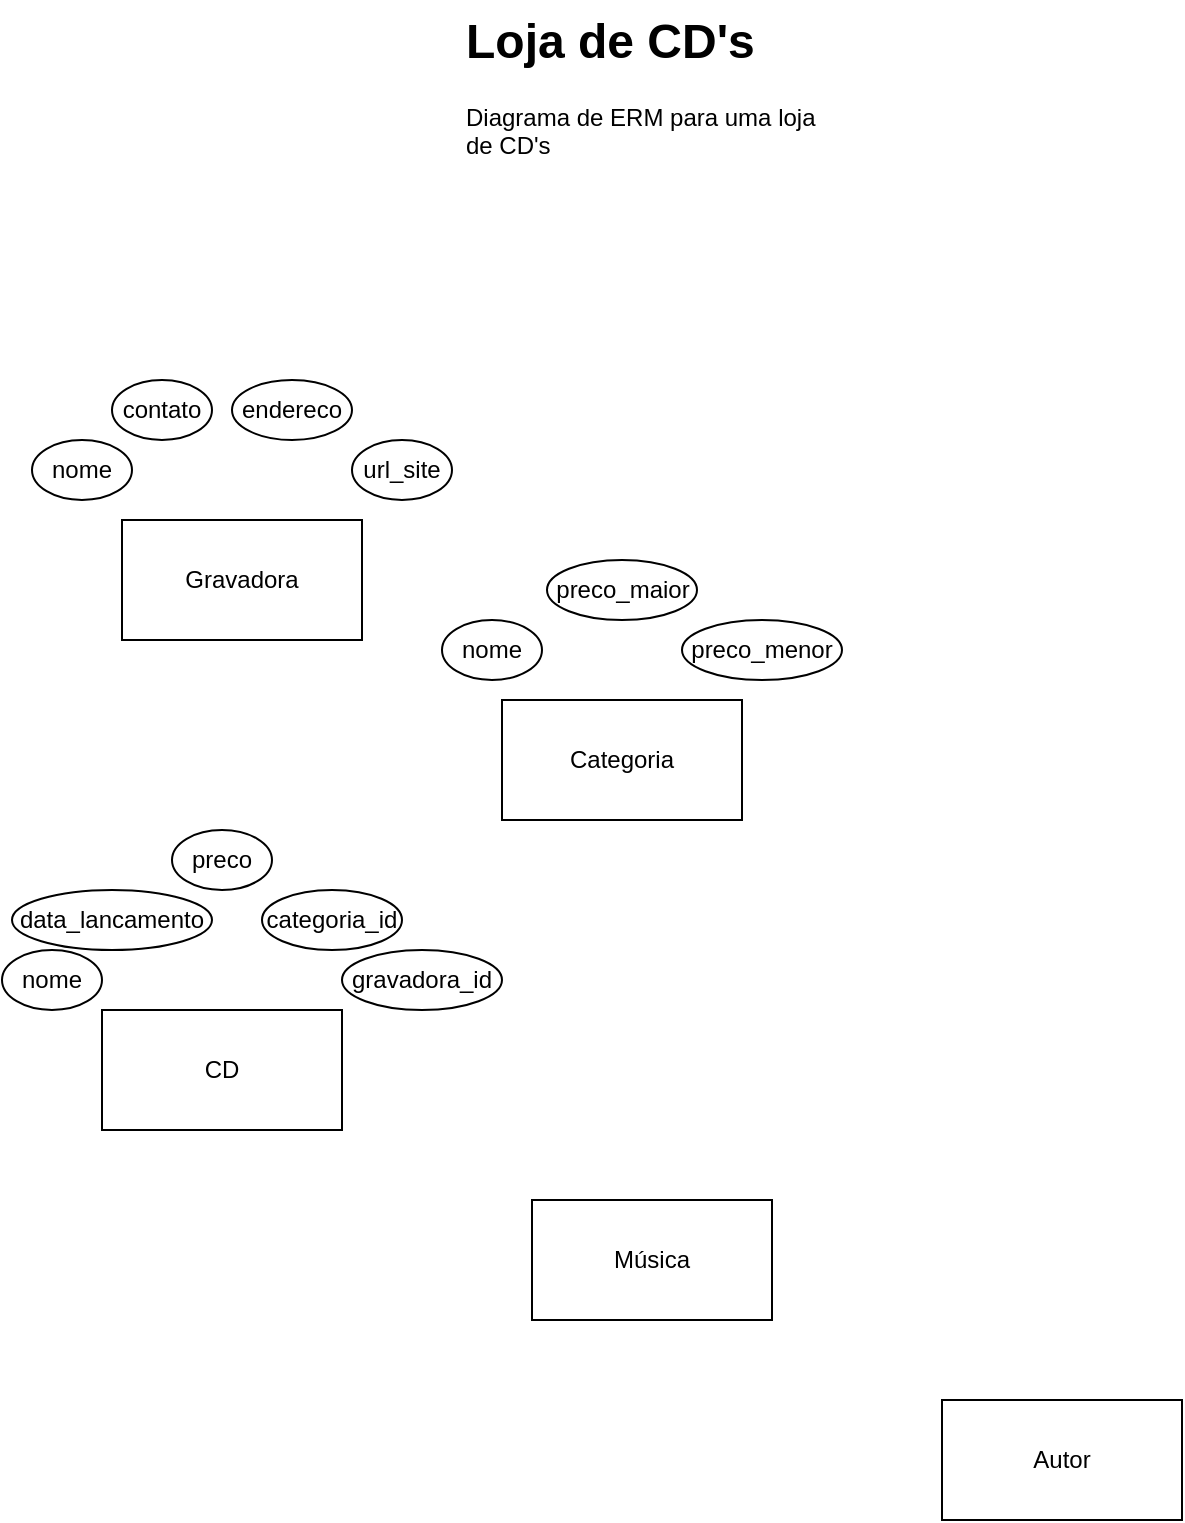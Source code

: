 <mxfile version="24.0.5" type="github">
  <diagram name="Page-1" id="fX9RrKgvH6SyHoi_5Rdd">
    <mxGraphModel dx="882" dy="468" grid="1" gridSize="10" guides="1" tooltips="1" connect="1" arrows="1" fold="1" page="1" pageScale="1" pageWidth="850" pageHeight="1100" math="0" shadow="0">
      <root>
        <mxCell id="0" />
        <mxCell id="1" parent="0" />
        <mxCell id="AshoG04ZGGXsUbE6QEYG-1" value="&lt;h1 style=&quot;margin-top: 0px;&quot;&gt;Loja de CD&#39;s&lt;/h1&gt;&lt;p&gt;Diagrama de ERM para uma loja de CD&#39;s&lt;/p&gt;" style="text;html=1;whiteSpace=wrap;overflow=hidden;rounded=0;" parent="1" vertex="1">
          <mxGeometry x="330" y="60" width="180" height="80" as="geometry" />
        </mxCell>
        <mxCell id="ZX1WCixsMA5-55GYTXhN-1" value="Gravadora" style="rounded=0;whiteSpace=wrap;html=1;" vertex="1" parent="1">
          <mxGeometry x="160" y="320" width="120" height="60" as="geometry" />
        </mxCell>
        <mxCell id="ZX1WCixsMA5-55GYTXhN-2" value="CD" style="rounded=0;whiteSpace=wrap;html=1;" vertex="1" parent="1">
          <mxGeometry x="150" y="565" width="120" height="60" as="geometry" />
        </mxCell>
        <mxCell id="ZX1WCixsMA5-55GYTXhN-3" value="Música" style="rounded=0;whiteSpace=wrap;html=1;" vertex="1" parent="1">
          <mxGeometry x="365" y="660" width="120" height="60" as="geometry" />
        </mxCell>
        <mxCell id="ZX1WCixsMA5-55GYTXhN-4" value="Autor" style="rounded=0;whiteSpace=wrap;html=1;" vertex="1" parent="1">
          <mxGeometry x="570" y="760" width="120" height="60" as="geometry" />
        </mxCell>
        <mxCell id="ZX1WCixsMA5-55GYTXhN-6" value="Categoria" style="rounded=0;whiteSpace=wrap;html=1;" vertex="1" parent="1">
          <mxGeometry x="350" y="410" width="120" height="60" as="geometry" />
        </mxCell>
        <mxCell id="ZX1WCixsMA5-55GYTXhN-9" value="nome" style="ellipse;whiteSpace=wrap;html=1;" vertex="1" parent="1">
          <mxGeometry x="115" y="280" width="50" height="30" as="geometry" />
        </mxCell>
        <mxCell id="ZX1WCixsMA5-55GYTXhN-10" value="contato" style="ellipse;whiteSpace=wrap;html=1;" vertex="1" parent="1">
          <mxGeometry x="155" y="250" width="50" height="30" as="geometry" />
        </mxCell>
        <mxCell id="ZX1WCixsMA5-55GYTXhN-11" value="endereco" style="ellipse;whiteSpace=wrap;html=1;" vertex="1" parent="1">
          <mxGeometry x="215" y="250" width="60" height="30" as="geometry" />
        </mxCell>
        <mxCell id="ZX1WCixsMA5-55GYTXhN-12" value="url_site" style="ellipse;whiteSpace=wrap;html=1;" vertex="1" parent="1">
          <mxGeometry x="275" y="280" width="50" height="30" as="geometry" />
        </mxCell>
        <mxCell id="ZX1WCixsMA5-55GYTXhN-13" value="nome" style="ellipse;whiteSpace=wrap;html=1;" vertex="1" parent="1">
          <mxGeometry x="320" y="370" width="50" height="30" as="geometry" />
        </mxCell>
        <mxCell id="ZX1WCixsMA5-55GYTXhN-14" value="preco_maior" style="ellipse;whiteSpace=wrap;html=1;" vertex="1" parent="1">
          <mxGeometry x="372.5" y="340" width="75" height="30" as="geometry" />
        </mxCell>
        <mxCell id="ZX1WCixsMA5-55GYTXhN-15" value="preco_menor" style="ellipse;whiteSpace=wrap;html=1;" vertex="1" parent="1">
          <mxGeometry x="440" y="370" width="80" height="30" as="geometry" />
        </mxCell>
        <mxCell id="ZX1WCixsMA5-55GYTXhN-16" value="nome" style="ellipse;whiteSpace=wrap;html=1;" vertex="1" parent="1">
          <mxGeometry x="100" y="535" width="50" height="30" as="geometry" />
        </mxCell>
        <mxCell id="ZX1WCixsMA5-55GYTXhN-17" value="data_lancamento" style="ellipse;whiteSpace=wrap;html=1;" vertex="1" parent="1">
          <mxGeometry x="105" y="505" width="100" height="30" as="geometry" />
        </mxCell>
        <mxCell id="ZX1WCixsMA5-55GYTXhN-18" value="preco" style="ellipse;whiteSpace=wrap;html=1;" vertex="1" parent="1">
          <mxGeometry x="185" y="475" width="50" height="30" as="geometry" />
        </mxCell>
        <mxCell id="ZX1WCixsMA5-55GYTXhN-19" value="categoria_id" style="ellipse;whiteSpace=wrap;html=1;" vertex="1" parent="1">
          <mxGeometry x="230" y="505" width="70" height="30" as="geometry" />
        </mxCell>
        <mxCell id="ZX1WCixsMA5-55GYTXhN-20" value="gravadora_id" style="ellipse;whiteSpace=wrap;html=1;" vertex="1" parent="1">
          <mxGeometry x="270" y="535" width="80" height="30" as="geometry" />
        </mxCell>
      </root>
    </mxGraphModel>
  </diagram>
</mxfile>

